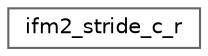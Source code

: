 digraph "Graphical Class Hierarchy"
{
 // LATEX_PDF_SIZE
  bgcolor="transparent";
  edge [fontname=Helvetica,fontsize=10,labelfontname=Helvetica,labelfontsize=10];
  node [fontname=Helvetica,fontsize=10,shape=box,height=0.2,width=0.4];
  rankdir="LR";
  Node0 [id="Node000000",label="ifm2_stride_c_r",height=0.2,width=0.4,color="grey40", fillcolor="white", style="filled",URL="$structifm2__stride__c__r.html",tooltip=" "];
}
